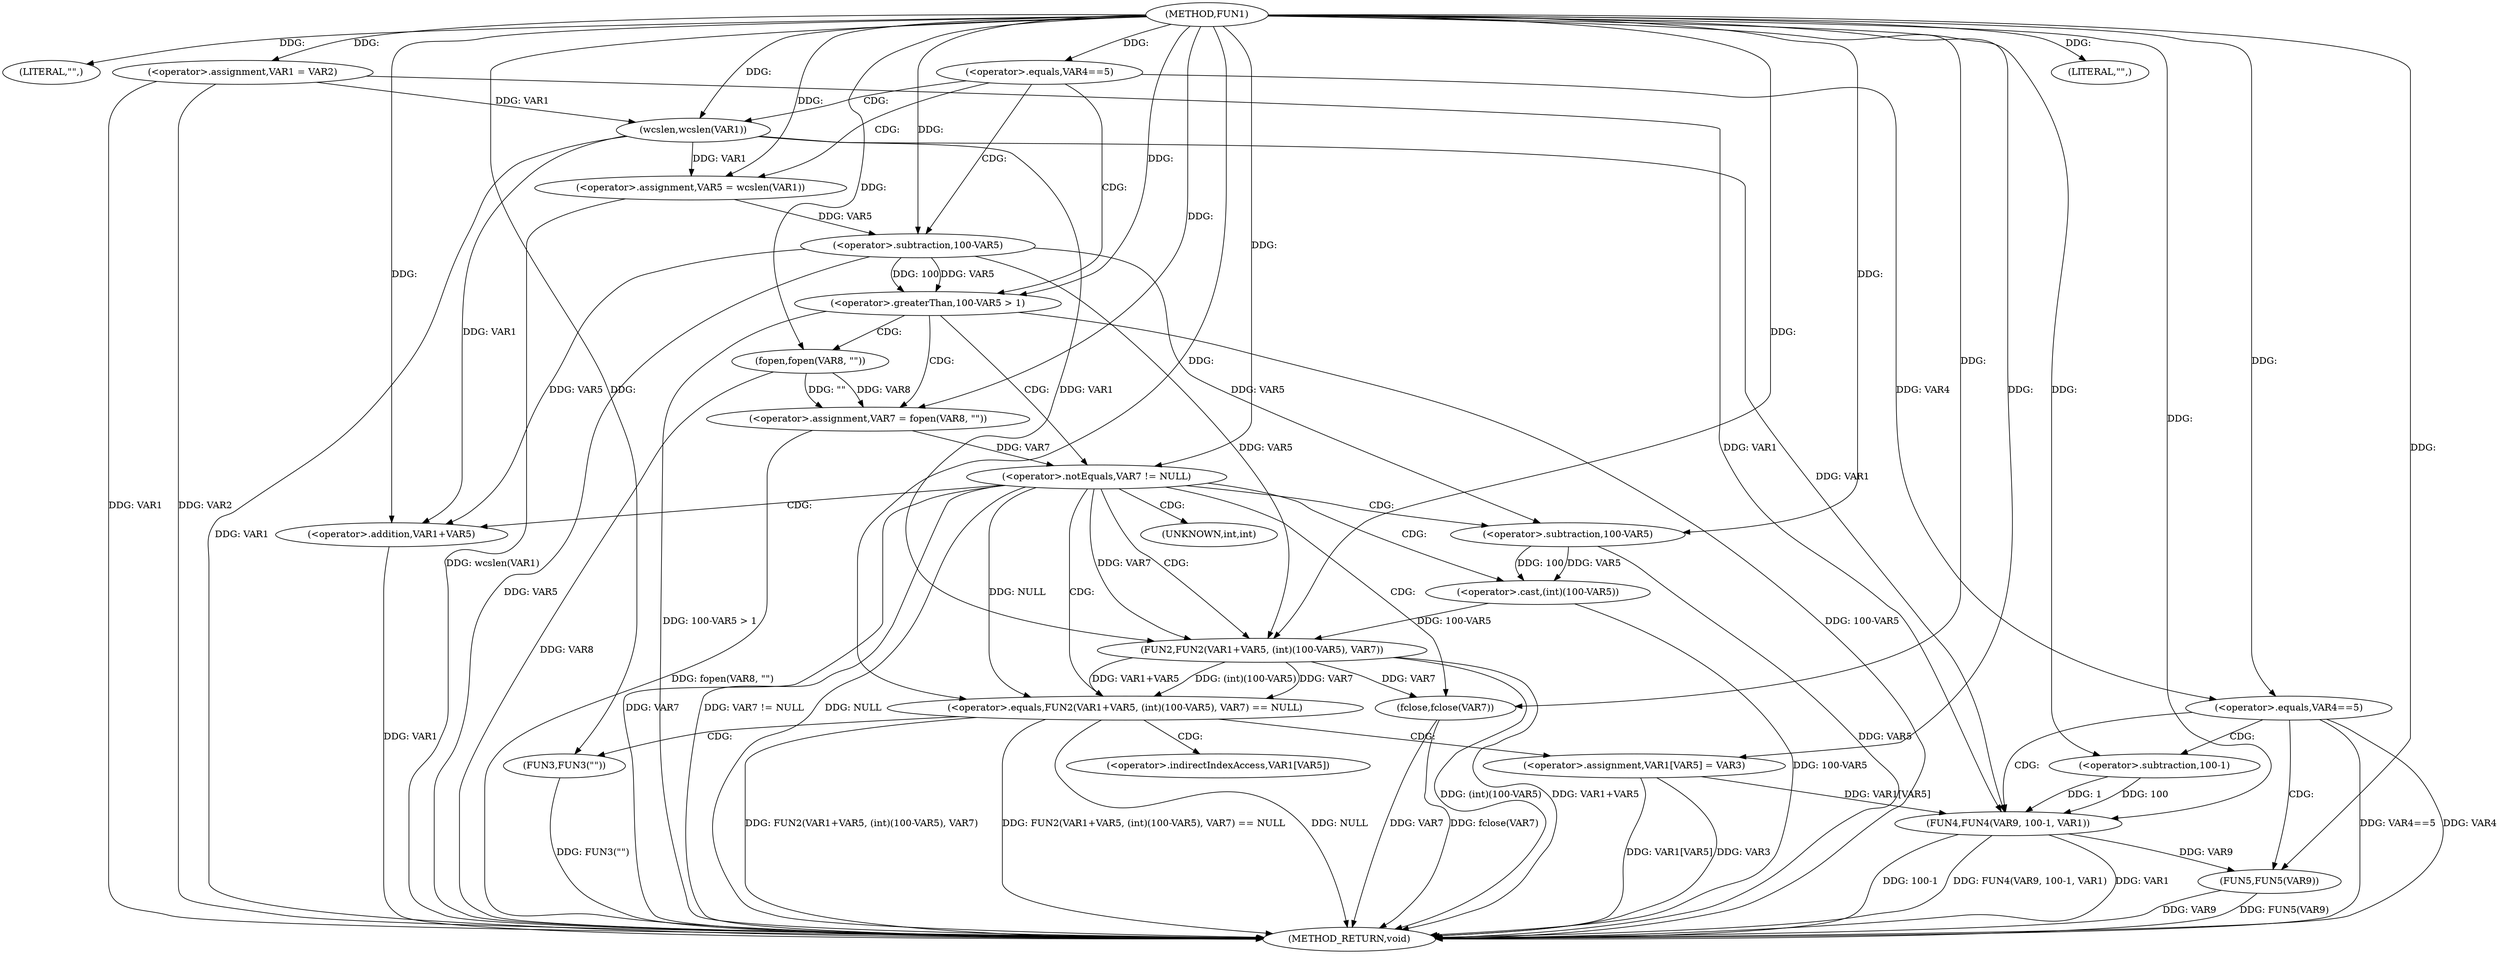 digraph FUN1 {  
"1000100" [label = "(METHOD,FUN1)" ]
"1000174" [label = "(METHOD_RETURN,void)" ]
"1000103" [label = "(LITERAL,\"\",)" ]
"1000104" [label = "(<operator>.assignment,VAR1 = VAR2)" ]
"1000108" [label = "(<operator>.equals,VAR4==5)" ]
"1000114" [label = "(<operator>.assignment,VAR5 = wcslen(VAR1))" ]
"1000116" [label = "(wcslen,wcslen(VAR1))" ]
"1000120" [label = "(<operator>.greaterThan,100-VAR5 > 1)" ]
"1000121" [label = "(<operator>.subtraction,100-VAR5)" ]
"1000126" [label = "(<operator>.assignment,VAR7 = fopen(VAR8, \"\"))" ]
"1000128" [label = "(fopen,fopen(VAR8, \"\"))" ]
"1000132" [label = "(<operator>.notEquals,VAR7 != NULL)" ]
"1000137" [label = "(<operator>.equals,FUN2(VAR1+VAR5, (int)(100-VAR5), VAR7) == NULL)" ]
"1000138" [label = "(FUN2,FUN2(VAR1+VAR5, (int)(100-VAR5), VAR7))" ]
"1000139" [label = "(<operator>.addition,VAR1+VAR5)" ]
"1000142" [label = "(<operator>.cast,(int)(100-VAR5))" ]
"1000144" [label = "(<operator>.subtraction,100-VAR5)" ]
"1000150" [label = "(FUN3,FUN3(\"\"))" ]
"1000152" [label = "(<operator>.assignment,VAR1[VAR5] = VAR3)" ]
"1000157" [label = "(fclose,fclose(VAR7))" ]
"1000160" [label = "(<operator>.equals,VAR4==5)" ]
"1000165" [label = "(LITERAL,\"\",)" ]
"1000166" [label = "(FUN4,FUN4(VAR9, 100-1, VAR1))" ]
"1000168" [label = "(<operator>.subtraction,100-1)" ]
"1000172" [label = "(FUN5,FUN5(VAR9))" ]
"1000143" [label = "(UNKNOWN,int,int)" ]
"1000153" [label = "(<operator>.indirectIndexAccess,VAR1[VAR5])" ]
  "1000116" -> "1000174"  [ label = "DDG: VAR1"] 
  "1000157" -> "1000174"  [ label = "DDG: fclose(VAR7)"] 
  "1000104" -> "1000174"  [ label = "DDG: VAR1"] 
  "1000120" -> "1000174"  [ label = "DDG: 100-VAR5"] 
  "1000137" -> "1000174"  [ label = "DDG: NULL"] 
  "1000152" -> "1000174"  [ label = "DDG: VAR1[VAR5]"] 
  "1000132" -> "1000174"  [ label = "DDG: VAR7"] 
  "1000166" -> "1000174"  [ label = "DDG: VAR1"] 
  "1000150" -> "1000174"  [ label = "DDG: FUN3(\"\")"] 
  "1000144" -> "1000174"  [ label = "DDG: VAR5"] 
  "1000166" -> "1000174"  [ label = "DDG: 100-1"] 
  "1000172" -> "1000174"  [ label = "DDG: FUN5(VAR9)"] 
  "1000138" -> "1000174"  [ label = "DDG: (int)(100-VAR5)"] 
  "1000160" -> "1000174"  [ label = "DDG: VAR4==5"] 
  "1000121" -> "1000174"  [ label = "DDG: VAR5"] 
  "1000132" -> "1000174"  [ label = "DDG: VAR7 != NULL"] 
  "1000138" -> "1000174"  [ label = "DDG: VAR1+VAR5"] 
  "1000166" -> "1000174"  [ label = "DDG: FUN4(VAR9, 100-1, VAR1)"] 
  "1000139" -> "1000174"  [ label = "DDG: VAR1"] 
  "1000128" -> "1000174"  [ label = "DDG: VAR8"] 
  "1000157" -> "1000174"  [ label = "DDG: VAR7"] 
  "1000142" -> "1000174"  [ label = "DDG: 100-VAR5"] 
  "1000132" -> "1000174"  [ label = "DDG: NULL"] 
  "1000120" -> "1000174"  [ label = "DDG: 100-VAR5 > 1"] 
  "1000172" -> "1000174"  [ label = "DDG: VAR9"] 
  "1000137" -> "1000174"  [ label = "DDG: FUN2(VAR1+VAR5, (int)(100-VAR5), VAR7)"] 
  "1000126" -> "1000174"  [ label = "DDG: fopen(VAR8, \"\")"] 
  "1000152" -> "1000174"  [ label = "DDG: VAR3"] 
  "1000160" -> "1000174"  [ label = "DDG: VAR4"] 
  "1000114" -> "1000174"  [ label = "DDG: wcslen(VAR1)"] 
  "1000137" -> "1000174"  [ label = "DDG: FUN2(VAR1+VAR5, (int)(100-VAR5), VAR7) == NULL"] 
  "1000104" -> "1000174"  [ label = "DDG: VAR2"] 
  "1000100" -> "1000103"  [ label = "DDG: "] 
  "1000100" -> "1000104"  [ label = "DDG: "] 
  "1000100" -> "1000108"  [ label = "DDG: "] 
  "1000116" -> "1000114"  [ label = "DDG: VAR1"] 
  "1000100" -> "1000114"  [ label = "DDG: "] 
  "1000104" -> "1000116"  [ label = "DDG: VAR1"] 
  "1000100" -> "1000116"  [ label = "DDG: "] 
  "1000121" -> "1000120"  [ label = "DDG: 100"] 
  "1000121" -> "1000120"  [ label = "DDG: VAR5"] 
  "1000100" -> "1000121"  [ label = "DDG: "] 
  "1000114" -> "1000121"  [ label = "DDG: VAR5"] 
  "1000100" -> "1000120"  [ label = "DDG: "] 
  "1000128" -> "1000126"  [ label = "DDG: VAR8"] 
  "1000128" -> "1000126"  [ label = "DDG: \"\""] 
  "1000100" -> "1000126"  [ label = "DDG: "] 
  "1000100" -> "1000128"  [ label = "DDG: "] 
  "1000126" -> "1000132"  [ label = "DDG: VAR7"] 
  "1000100" -> "1000132"  [ label = "DDG: "] 
  "1000138" -> "1000137"  [ label = "DDG: VAR1+VAR5"] 
  "1000138" -> "1000137"  [ label = "DDG: (int)(100-VAR5)"] 
  "1000138" -> "1000137"  [ label = "DDG: VAR7"] 
  "1000116" -> "1000138"  [ label = "DDG: VAR1"] 
  "1000100" -> "1000138"  [ label = "DDG: "] 
  "1000121" -> "1000138"  [ label = "DDG: VAR5"] 
  "1000116" -> "1000139"  [ label = "DDG: VAR1"] 
  "1000100" -> "1000139"  [ label = "DDG: "] 
  "1000121" -> "1000139"  [ label = "DDG: VAR5"] 
  "1000142" -> "1000138"  [ label = "DDG: 100-VAR5"] 
  "1000144" -> "1000142"  [ label = "DDG: 100"] 
  "1000144" -> "1000142"  [ label = "DDG: VAR5"] 
  "1000100" -> "1000144"  [ label = "DDG: "] 
  "1000121" -> "1000144"  [ label = "DDG: VAR5"] 
  "1000132" -> "1000138"  [ label = "DDG: VAR7"] 
  "1000132" -> "1000137"  [ label = "DDG: NULL"] 
  "1000100" -> "1000137"  [ label = "DDG: "] 
  "1000100" -> "1000150"  [ label = "DDG: "] 
  "1000100" -> "1000152"  [ label = "DDG: "] 
  "1000138" -> "1000157"  [ label = "DDG: VAR7"] 
  "1000100" -> "1000157"  [ label = "DDG: "] 
  "1000108" -> "1000160"  [ label = "DDG: VAR4"] 
  "1000100" -> "1000160"  [ label = "DDG: "] 
  "1000100" -> "1000165"  [ label = "DDG: "] 
  "1000100" -> "1000166"  [ label = "DDG: "] 
  "1000168" -> "1000166"  [ label = "DDG: 100"] 
  "1000168" -> "1000166"  [ label = "DDG: 1"] 
  "1000100" -> "1000168"  [ label = "DDG: "] 
  "1000116" -> "1000166"  [ label = "DDG: VAR1"] 
  "1000104" -> "1000166"  [ label = "DDG: VAR1"] 
  "1000152" -> "1000166"  [ label = "DDG: VAR1[VAR5]"] 
  "1000166" -> "1000172"  [ label = "DDG: VAR9"] 
  "1000100" -> "1000172"  [ label = "DDG: "] 
  "1000108" -> "1000121"  [ label = "CDG: "] 
  "1000108" -> "1000116"  [ label = "CDG: "] 
  "1000108" -> "1000120"  [ label = "CDG: "] 
  "1000108" -> "1000114"  [ label = "CDG: "] 
  "1000120" -> "1000126"  [ label = "CDG: "] 
  "1000120" -> "1000132"  [ label = "CDG: "] 
  "1000120" -> "1000128"  [ label = "CDG: "] 
  "1000132" -> "1000143"  [ label = "CDG: "] 
  "1000132" -> "1000142"  [ label = "CDG: "] 
  "1000132" -> "1000137"  [ label = "CDG: "] 
  "1000132" -> "1000139"  [ label = "CDG: "] 
  "1000132" -> "1000144"  [ label = "CDG: "] 
  "1000132" -> "1000157"  [ label = "CDG: "] 
  "1000132" -> "1000138"  [ label = "CDG: "] 
  "1000137" -> "1000153"  [ label = "CDG: "] 
  "1000137" -> "1000152"  [ label = "CDG: "] 
  "1000137" -> "1000150"  [ label = "CDG: "] 
  "1000160" -> "1000168"  [ label = "CDG: "] 
  "1000160" -> "1000166"  [ label = "CDG: "] 
  "1000160" -> "1000172"  [ label = "CDG: "] 
}
